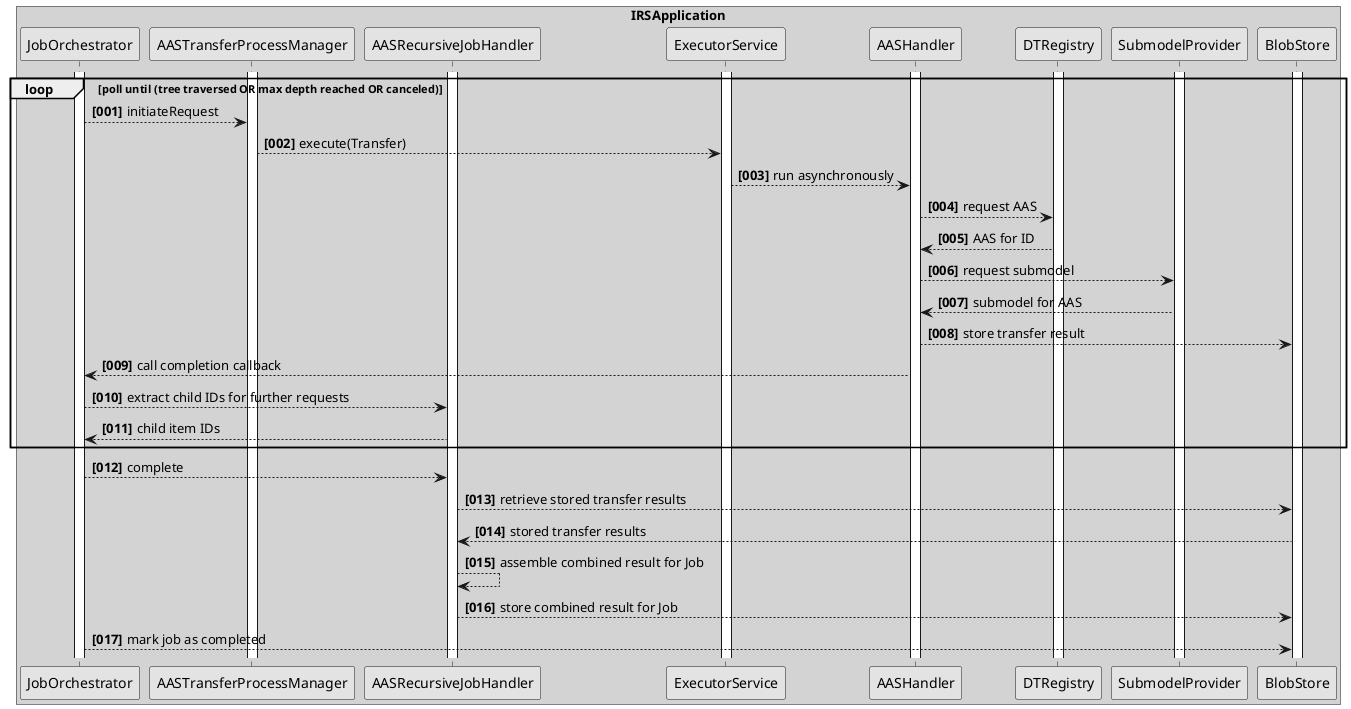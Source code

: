 @startuml
skinparam monochrome true
skinparam shadowing false
autonumber "<b>[000]"

box "IRSApplication" #LightGrey
participant JobOrchestrator
activate JobOrchestrator
participant AASTransferProcessManager
activate AASTransferProcessManager
participant AASRecursiveJobHandler
activate AASRecursiveJobHandler
participant ExecutorService
activate ExecutorService
participant AASHandler
activate AASHandler
participant DTRegistry
activate DTRegistry
participant SubmodelProvider
activate SubmodelProvider
participant BlobStore
activate BlobStore

loop poll until (tree traversed OR max depth reached OR canceled)
    JobOrchestrator --> AASTransferProcessManager : initiateRequest
    AASTransferProcessManager --> ExecutorService : execute(Transfer)
    ExecutorService --> AASHandler : run asynchronously
    AASHandler --> DTRegistry : request AAS
    DTRegistry --> AASHandler : AAS for ID
    AASHandler --> SubmodelProvider : request submodel
    SubmodelProvider --> AASHandler : submodel for AAS
    AASHandler --> BlobStore : store transfer result
    AASHandler --> JobOrchestrator : call completion callback
    JobOrchestrator --> AASRecursiveJobHandler : extract child IDs for further requests
    AASRecursiveJobHandler --> JobOrchestrator : child item IDs
end loop

JobOrchestrator --> AASRecursiveJobHandler : complete
AASRecursiveJobHandler --> BlobStore : retrieve stored transfer results
BlobStore --> AASRecursiveJobHandler : stored transfer results
AASRecursiveJobHandler --> AASRecursiveJobHandler : assemble combined result for Job
AASRecursiveJobHandler -->  BlobStore : store combined result for Job
JobOrchestrator -->  BlobStore : mark job as completed
@enduml